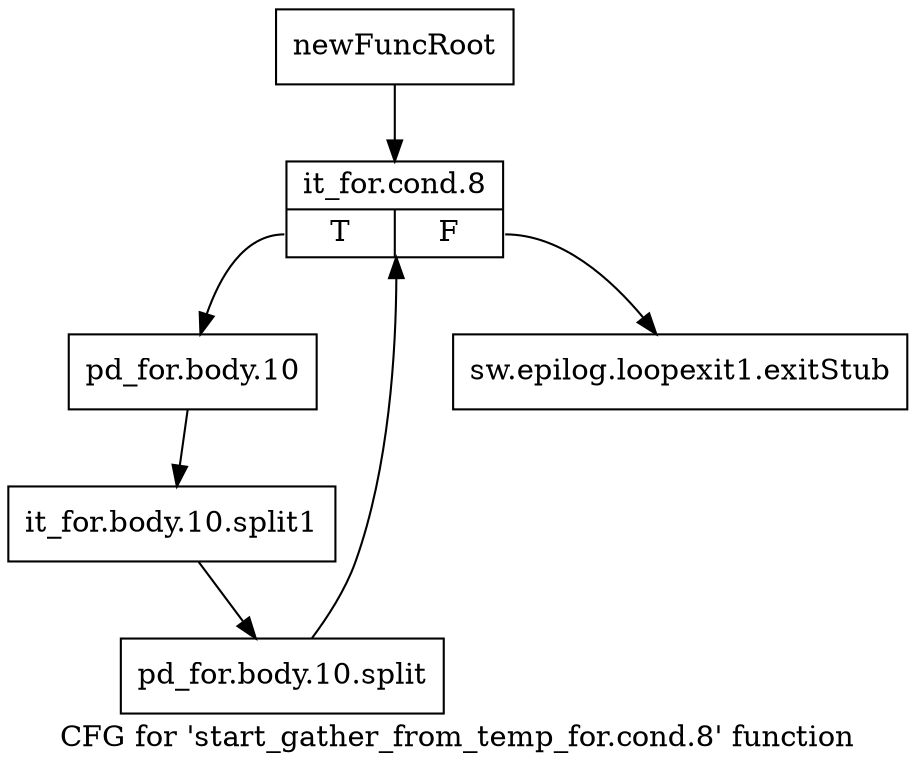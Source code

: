 digraph "CFG for 'start_gather_from_temp_for.cond.8' function" {
	label="CFG for 'start_gather_from_temp_for.cond.8' function";

	Node0x1b3bc00 [shape=record,label="{newFuncRoot}"];
	Node0x1b3bc00 -> Node0x1b3bca0;
	Node0x1b3bc50 [shape=record,label="{sw.epilog.loopexit1.exitStub}"];
	Node0x1b3bca0 [shape=record,label="{it_for.cond.8|{<s0>T|<s1>F}}"];
	Node0x1b3bca0:s0 -> Node0x1b3bcf0;
	Node0x1b3bca0:s1 -> Node0x1b3bc50;
	Node0x1b3bcf0 [shape=record,label="{pd_for.body.10}"];
	Node0x1b3bcf0 -> Node0x1c8eb30;
	Node0x1c8eb30 [shape=record,label="{it_for.body.10.split1}"];
	Node0x1c8eb30 -> Node0x1d0ab80;
	Node0x1d0ab80 [shape=record,label="{pd_for.body.10.split}"];
	Node0x1d0ab80 -> Node0x1b3bca0;
}

